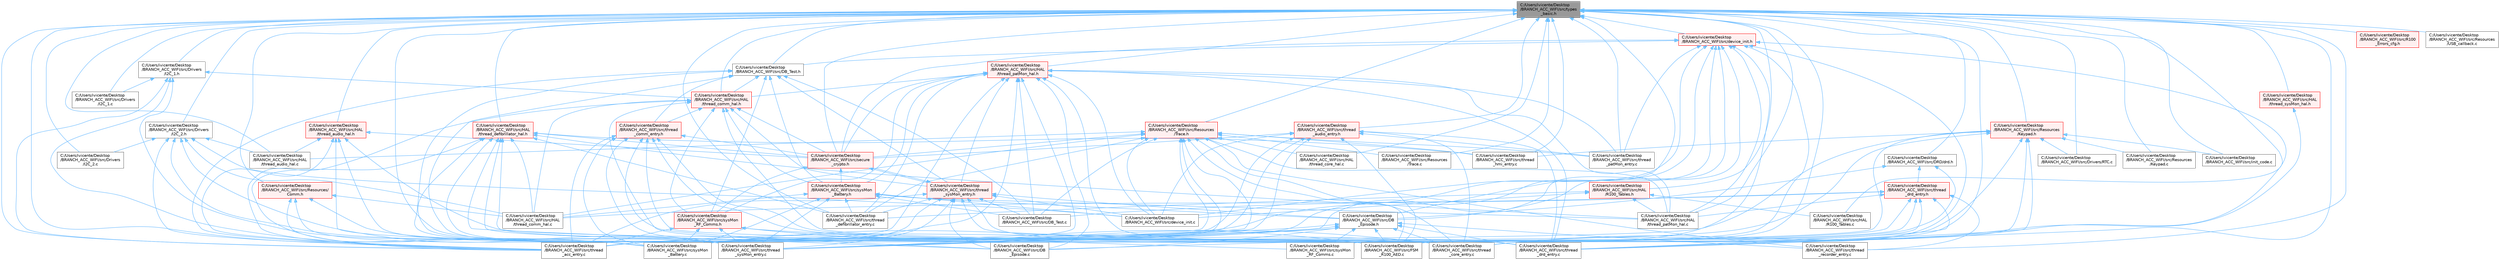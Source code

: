 digraph "C:/Users/ivicente/Desktop/BRANCH_ACC_WIFI/src/types_basic.h"
{
 // LATEX_PDF_SIZE
  bgcolor="transparent";
  edge [fontname=Helvetica,fontsize=10,labelfontname=Helvetica,labelfontsize=10];
  node [fontname=Helvetica,fontsize=10,shape=box,height=0.2,width=0.4];
  Node1 [id="Node000001",label="C:/Users/ivicente/Desktop\l/BRANCH_ACC_WIFI/src/types\l_basic.h",height=0.2,width=0.4,color="gray40", fillcolor="grey60", style="filled", fontcolor="black",tooltip="Basic Types' definition."];
  Node1 -> Node2 [id="edge1_Node000001_Node000002",dir="back",color="steelblue1",style="solid",tooltip=" "];
  Node2 [id="Node000002",label="C:/Users/ivicente/Desktop\l/BRANCH_ACC_WIFI/src/DB\l_Episode.h",height=0.2,width=0.4,color="grey40", fillcolor="white", style="filled",URL="$a00005.html",tooltip="Episode header file."];
  Node2 -> Node3 [id="edge2_Node000002_Node000003",dir="back",color="steelblue1",style="solid",tooltip=" "];
  Node3 [id="Node000003",label="C:/Users/ivicente/Desktop\l/BRANCH_ACC_WIFI/src/DB\l_Episode.c",height=0.2,width=0.4,color="grey40", fillcolor="white", style="filled",URL="$a00002.html",tooltip=" "];
  Node2 -> Node4 [id="edge3_Node000002_Node000004",dir="back",color="steelblue1",style="solid",tooltip=" "];
  Node4 [id="Node000004",label="C:/Users/ivicente/Desktop\l/BRANCH_ACC_WIFI/src/FSM\l_R100_AED.c",height=0.2,width=0.4,color="grey40", fillcolor="white", style="filled",URL="$a00023.html",tooltip=" "];
  Node2 -> Node5 [id="edge4_Node000002_Node000005",dir="back",color="steelblue1",style="solid",tooltip=" "];
  Node5 [id="Node000005",label="C:/Users/ivicente/Desktop\l/BRANCH_ACC_WIFI/src/sysMon\l_Battery.c",height=0.2,width=0.4,color="grey40", fillcolor="white", style="filled",URL="$a00053.html",tooltip="Battery functions executed in the context of the SysMon thread."];
  Node2 -> Node6 [id="edge5_Node000002_Node000006",dir="back",color="steelblue1",style="solid",tooltip=" "];
  Node6 [id="Node000006",label="C:/Users/ivicente/Desktop\l/BRANCH_ACC_WIFI/src/sysMon\l_RF_Comms.c",height=0.2,width=0.4,color="grey40", fillcolor="white", style="filled",URL="$a00059.html",tooltip="RF communications executed in the context of the SysMon thread."];
  Node2 -> Node7 [id="edge6_Node000002_Node000007",dir="back",color="steelblue1",style="solid",tooltip=" "];
  Node7 [id="Node000007",label="C:/Users/ivicente/Desktop\l/BRANCH_ACC_WIFI/src/thread\l_acc_entry.c",height=0.2,width=0.4,color="grey40", fillcolor="white", style="filled",URL="$a00065.html",tooltip=" "];
  Node2 -> Node8 [id="edge7_Node000002_Node000008",dir="back",color="steelblue1",style="solid",tooltip=" "];
  Node8 [id="Node000008",label="C:/Users/ivicente/Desktop\l/BRANCH_ACC_WIFI/src/thread\l_core_entry.c",height=0.2,width=0.4,color="grey40", fillcolor="white", style="filled",URL="$a00086.html",tooltip=" "];
  Node2 -> Node9 [id="edge8_Node000002_Node000009",dir="back",color="steelblue1",style="solid",tooltip=" "];
  Node9 [id="Node000009",label="C:/Users/ivicente/Desktop\l/BRANCH_ACC_WIFI/src/thread\l_drd_entry.c",height=0.2,width=0.4,color="grey40", fillcolor="white", style="filled",URL="$a00098.html",tooltip=" "];
  Node2 -> Node10 [id="edge9_Node000002_Node000010",dir="back",color="steelblue1",style="solid",tooltip=" "];
  Node10 [id="Node000010",label="C:/Users/ivicente/Desktop\l/BRANCH_ACC_WIFI/src/thread\l_recorder_entry.c",height=0.2,width=0.4,color="grey40", fillcolor="white", style="filled",URL="$a00122.html",tooltip=" "];
  Node2 -> Node11 [id="edge10_Node000002_Node000011",dir="back",color="steelblue1",style="solid",tooltip=" "];
  Node11 [id="Node000011",label="C:/Users/ivicente/Desktop\l/BRANCH_ACC_WIFI/src/thread\l_sysMon_entry.c",height=0.2,width=0.4,color="grey40", fillcolor="white", style="filled",URL="$a00128.html",tooltip=" "];
  Node1 -> Node12 [id="edge11_Node000001_Node000012",dir="back",color="steelblue1",style="solid",tooltip=" "];
  Node12 [id="Node000012",label="C:/Users/ivicente/Desktop\l/BRANCH_ACC_WIFI/src/DB_Test.h",height=0.2,width=0.4,color="grey40", fillcolor="white", style="filled",URL="$a00011.html",tooltip="Test File header file."];
  Node12 -> Node13 [id="edge12_Node000012_Node000013",dir="back",color="steelblue1",style="solid",tooltip=" "];
  Node13 [id="Node000013",label="C:/Users/ivicente/Desktop\l/BRANCH_ACC_WIFI/src/DB_Test.c",height=0.2,width=0.4,color="grey40", fillcolor="white", style="filled",URL="$a00008.html",tooltip=" "];
  Node12 -> Node14 [id="edge13_Node000012_Node000014",dir="back",color="steelblue1",style="solid",tooltip=" "];
  Node14 [id="Node000014",label="C:/Users/ivicente/Desktop\l/BRANCH_ACC_WIFI/src/HAL\l/thread_comm_hal.h",height=0.2,width=0.4,color="red", fillcolor="#FFF0F0", style="filled",URL="$a00191.html",tooltip="Header with functions related to the HAL Comm."];
  Node14 -> Node4 [id="edge14_Node000014_Node000004",dir="back",color="steelblue1",style="solid",tooltip=" "];
  Node14 -> Node15 [id="edge15_Node000014_Node000015",dir="back",color="steelblue1",style="solid",tooltip=" "];
  Node15 [id="Node000015",label="C:/Users/ivicente/Desktop\l/BRANCH_ACC_WIFI/src/HAL\l/thread_comm_hal.c",height=0.2,width=0.4,color="grey40", fillcolor="white", style="filled",URL="$a00188.html",tooltip="HAL for Comm Thread."];
  Node14 -> Node17 [id="edge16_Node000014_Node000017",dir="back",color="steelblue1",style="solid",tooltip=" "];
  Node17 [id="Node000017",label="C:/Users/ivicente/Desktop\l/BRANCH_ACC_WIFI/src/secure\l_crypto.h",height=0.2,width=0.4,color="red", fillcolor="#FFF0F0", style="filled",URL="$a00050.html",tooltip="NetX secure for check certificates."];
  Node17 -> Node19 [id="edge17_Node000017_Node000019",dir="back",color="steelblue1",style="solid",tooltip=" "];
  Node19 [id="Node000019",label="C:/Users/ivicente/Desktop\l/BRANCH_ACC_WIFI/src/sysMon\l_Battery.h",height=0.2,width=0.4,color="red", fillcolor="#FFF0F0", style="filled",URL="$a00056.html",tooltip="Header with functions related to the battery services."];
  Node19 -> Node2 [id="edge18_Node000019_Node000002",dir="back",color="steelblue1",style="solid",tooltip=" "];
  Node19 -> Node13 [id="edge19_Node000019_Node000013",dir="back",color="steelblue1",style="solid",tooltip=" "];
  Node19 -> Node15 [id="edge20_Node000019_Node000015",dir="back",color="steelblue1",style="solid",tooltip=" "];
  Node19 -> Node21 [id="edge21_Node000019_Node000021",dir="back",color="steelblue1",style="solid",tooltip=" "];
  Node21 [id="Node000021",label="C:/Users/ivicente/Desktop\l/BRANCH_ACC_WIFI/src/HAL\l/thread_patMon_hal.c",height=0.2,width=0.4,color="grey40", fillcolor="white", style="filled",URL="$a00218.html",tooltip=" "];
  Node19 -> Node22 [id="edge22_Node000019_Node000022",dir="back",color="steelblue1",style="solid",tooltip=" "];
  Node22 [id="Node000022",label="C:/Users/ivicente/Desktop\l/BRANCH_ACC_WIFI/src/device_init.c",height=0.2,width=0.4,color="grey40", fillcolor="white", style="filled",URL="$a00014.html",tooltip=" "];
  Node19 -> Node5 [id="edge23_Node000019_Node000005",dir="back",color="steelblue1",style="solid",tooltip=" "];
  Node19 -> Node24 [id="edge24_Node000019_Node000024",dir="back",color="steelblue1",style="solid",tooltip=" "];
  Node24 [id="Node000024",label="C:/Users/ivicente/Desktop\l/BRANCH_ACC_WIFI/src/thread\l_defibrillator_entry.c",height=0.2,width=0.4,color="grey40", fillcolor="white", style="filled",URL="$a00092.html",tooltip=" "];
  Node19 -> Node11 [id="edge25_Node000019_Node000011",dir="back",color="steelblue1",style="solid",tooltip=" "];
  Node17 -> Node25 [id="edge26_Node000017_Node000025",dir="back",color="steelblue1",style="solid",tooltip=" "];
  Node25 [id="Node000025",label="C:/Users/ivicente/Desktop\l/BRANCH_ACC_WIFI/src/sysMon\l_RF_Comms.h",height=0.2,width=0.4,color="red", fillcolor="#FFF0F0", style="filled",URL="$a00062.html",tooltip="Header with functions related to the RF comms services."];
  Node25 -> Node4 [id="edge27_Node000025_Node000004",dir="back",color="steelblue1",style="solid",tooltip=" "];
  Node25 -> Node5 [id="edge28_Node000025_Node000005",dir="back",color="steelblue1",style="solid",tooltip=" "];
  Node25 -> Node6 [id="edge29_Node000025_Node000006",dir="back",color="steelblue1",style="solid",tooltip=" "];
  Node25 -> Node7 [id="edge30_Node000025_Node000007",dir="back",color="steelblue1",style="solid",tooltip=" "];
  Node25 -> Node8 [id="edge31_Node000025_Node000008",dir="back",color="steelblue1",style="solid",tooltip=" "];
  Node25 -> Node11 [id="edge32_Node000025_Node000011",dir="back",color="steelblue1",style="solid",tooltip=" "];
  Node17 -> Node26 [id="edge33_Node000017_Node000026",dir="back",color="steelblue1",style="solid",tooltip=" "];
  Node26 [id="Node000026",label="C:/Users/ivicente/Desktop\l/BRANCH_ACC_WIFI/src/thread\l_sysMon_entry.h",height=0.2,width=0.4,color="red", fillcolor="#FFF0F0", style="filled",URL="$a00131.html",tooltip="Header with functions related to the system monitor service."];
  Node26 -> Node3 [id="edge34_Node000026_Node000003",dir="back",color="steelblue1",style="solid",tooltip=" "];
  Node26 -> Node2 [id="edge35_Node000026_Node000002",dir="back",color="steelblue1",style="solid",tooltip=" "];
  Node26 -> Node13 [id="edge36_Node000026_Node000013",dir="back",color="steelblue1",style="solid",tooltip=" "];
  Node26 -> Node22 [id="edge37_Node000026_Node000022",dir="back",color="steelblue1",style="solid",tooltip=" "];
  Node26 -> Node17 [id="edge38_Node000026_Node000017",dir="back",color="steelblue1",style="solid",tooltip=" "];
  Node26 -> Node5 [id="edge39_Node000026_Node000005",dir="back",color="steelblue1",style="solid",tooltip=" "];
  Node26 -> Node7 [id="edge40_Node000026_Node000007",dir="back",color="steelblue1",style="solid",tooltip=" "];
  Node26 -> Node8 [id="edge41_Node000026_Node000008",dir="back",color="steelblue1",style="solid",tooltip=" "];
  Node26 -> Node24 [id="edge42_Node000026_Node000024",dir="back",color="steelblue1",style="solid",tooltip=" "];
  Node26 -> Node9 [id="edge43_Node000026_Node000009",dir="back",color="steelblue1",style="solid",tooltip=" "];
  Node26 -> Node11 [id="edge44_Node000026_Node000011",dir="back",color="steelblue1",style="solid",tooltip=" "];
  Node14 -> Node19 [id="edge45_Node000014_Node000019",dir="back",color="steelblue1",style="solid",tooltip=" "];
  Node14 -> Node25 [id="edge46_Node000014_Node000025",dir="back",color="steelblue1",style="solid",tooltip=" "];
  Node14 -> Node7 [id="edge47_Node000014_Node000007",dir="back",color="steelblue1",style="solid",tooltip=" "];
  Node14 -> Node31 [id="edge48_Node000014_Node000031",dir="back",color="steelblue1",style="solid",tooltip=" "];
  Node31 [id="Node000031",label="C:/Users/ivicente/Desktop\l/BRANCH_ACC_WIFI/src/thread\l_comm_entry.h",height=0.2,width=0.4,color="red", fillcolor="#FFF0F0", style="filled",URL="$a00083.html",tooltip="Header for Comm Thread entry."];
  Node31 -> Node3 [id="edge49_Node000031_Node000003",dir="back",color="steelblue1",style="solid",tooltip=" "];
  Node31 -> Node4 [id="edge50_Node000031_Node000004",dir="back",color="steelblue1",style="solid",tooltip=" "];
  Node31 -> Node17 [id="edge51_Node000031_Node000017",dir="back",color="steelblue1",style="solid",tooltip=" "];
  Node31 -> Node5 [id="edge52_Node000031_Node000005",dir="back",color="steelblue1",style="solid",tooltip=" "];
  Node31 -> Node7 [id="edge53_Node000031_Node000007",dir="back",color="steelblue1",style="solid",tooltip=" "];
  Node31 -> Node8 [id="edge54_Node000031_Node000008",dir="back",color="steelblue1",style="solid",tooltip=" "];
  Node31 -> Node9 [id="edge55_Node000031_Node000009",dir="back",color="steelblue1",style="solid",tooltip=" "];
  Node31 -> Node11 [id="edge56_Node000031_Node000011",dir="back",color="steelblue1",style="solid",tooltip=" "];
  Node14 -> Node9 [id="edge57_Node000014_Node000009",dir="back",color="steelblue1",style="solid",tooltip=" "];
  Node14 -> Node26 [id="edge58_Node000014_Node000026",dir="back",color="steelblue1",style="solid",tooltip=" "];
  Node12 -> Node5 [id="edge59_Node000012_Node000005",dir="back",color="steelblue1",style="solid",tooltip=" "];
  Node12 -> Node19 [id="edge60_Node000012_Node000019",dir="back",color="steelblue1",style="solid",tooltip=" "];
  Node12 -> Node25 [id="edge61_Node000012_Node000025",dir="back",color="steelblue1",style="solid",tooltip=" "];
  Node12 -> Node7 [id="edge62_Node000012_Node000007",dir="back",color="steelblue1",style="solid",tooltip=" "];
  Node12 -> Node31 [id="edge63_Node000012_Node000031",dir="back",color="steelblue1",style="solid",tooltip=" "];
  Node12 -> Node11 [id="edge64_Node000012_Node000011",dir="back",color="steelblue1",style="solid",tooltip=" "];
  Node12 -> Node26 [id="edge65_Node000012_Node000026",dir="back",color="steelblue1",style="solid",tooltip=" "];
  Node1 -> Node32 [id="edge66_Node000001_Node000032",dir="back",color="steelblue1",style="solid",tooltip=" "];
  Node32 [id="Node000032",label="C:/Users/ivicente/Desktop\l/BRANCH_ACC_WIFI/src/DRD/drd.h",height=0.2,width=0.4,color="grey40", fillcolor="white", style="filled",URL="$a00140.html",tooltip="Basic Types Definition."];
  Node32 -> Node2 [id="edge67_Node000032_Node000002",dir="back",color="steelblue1",style="solid",tooltip=" "];
  Node32 -> Node4 [id="edge68_Node000032_Node000004",dir="back",color="steelblue1",style="solid",tooltip=" "];
  Node32 -> Node33 [id="edge69_Node000032_Node000033",dir="back",color="steelblue1",style="solid",tooltip=" "];
  Node33 [id="Node000033",label="C:/Users/ivicente/Desktop\l/BRANCH_ACC_WIFI/src/thread\l_drd_entry.h",height=0.2,width=0.4,color="red", fillcolor="#FFF0F0", style="filled",URL="$a00101.html",tooltip=" "];
  Node33 -> Node3 [id="edge70_Node000033_Node000003",dir="back",color="steelblue1",style="solid",tooltip=" "];
  Node33 -> Node13 [id="edge71_Node000033_Node000013",dir="back",color="steelblue1",style="solid",tooltip=" "];
  Node33 -> Node4 [id="edge72_Node000033_Node000004",dir="back",color="steelblue1",style="solid",tooltip=" "];
  Node33 -> Node15 [id="edge73_Node000033_Node000015",dir="back",color="steelblue1",style="solid",tooltip=" "];
  Node33 -> Node21 [id="edge74_Node000033_Node000021",dir="back",color="steelblue1",style="solid",tooltip=" "];
  Node33 -> Node8 [id="edge75_Node000033_Node000008",dir="back",color="steelblue1",style="solid",tooltip=" "];
  Node33 -> Node9 [id="edge76_Node000033_Node000009",dir="back",color="steelblue1",style="solid",tooltip=" "];
  Node33 -> Node10 [id="edge77_Node000033_Node000010",dir="back",color="steelblue1",style="solid",tooltip=" "];
  Node1 -> Node35 [id="edge78_Node000001_Node000035",dir="back",color="steelblue1",style="solid",tooltip=" "];
  Node35 [id="Node000035",label="C:/Users/ivicente/Desktop\l/BRANCH_ACC_WIFI/src/Drivers\l/I2C_1.c",height=0.2,width=0.4,color="grey40", fillcolor="white", style="filled",URL="$a00158.html",tooltip="All functions related to the I2C-1."];
  Node1 -> Node36 [id="edge79_Node000001_Node000036",dir="back",color="steelblue1",style="solid",tooltip=" "];
  Node36 [id="Node000036",label="C:/Users/ivicente/Desktop\l/BRANCH_ACC_WIFI/src/Drivers\l/I2C_1.h",height=0.2,width=0.4,color="grey40", fillcolor="white", style="filled",URL="$a00161.html",tooltip="Header with functions related to the I2C-1."];
  Node36 -> Node35 [id="edge80_Node000036_Node000035",dir="back",color="steelblue1",style="solid",tooltip=" "];
  Node36 -> Node14 [id="edge81_Node000036_Node000014",dir="back",color="steelblue1",style="solid",tooltip=" "];
  Node36 -> Node5 [id="edge82_Node000036_Node000005",dir="back",color="steelblue1",style="solid",tooltip=" "];
  Node36 -> Node7 [id="edge83_Node000036_Node000007",dir="back",color="steelblue1",style="solid",tooltip=" "];
  Node36 -> Node11 [id="edge84_Node000036_Node000011",dir="back",color="steelblue1",style="solid",tooltip=" "];
  Node1 -> Node37 [id="edge85_Node000001_Node000037",dir="back",color="steelblue1",style="solid",tooltip=" "];
  Node37 [id="Node000037",label="C:/Users/ivicente/Desktop\l/BRANCH_ACC_WIFI/src/Drivers\l/I2C_2.c",height=0.2,width=0.4,color="grey40", fillcolor="white", style="filled",URL="$a00164.html",tooltip="All functions related to the I2C-2."];
  Node1 -> Node38 [id="edge86_Node000001_Node000038",dir="back",color="steelblue1",style="solid",tooltip=" "];
  Node38 [id="Node000038",label="C:/Users/ivicente/Desktop\l/BRANCH_ACC_WIFI/src/Drivers\l/I2C_2.h",height=0.2,width=0.4,color="grey40", fillcolor="white", style="filled",URL="$a00167.html",tooltip="Header with functions related to the I2C-2."];
  Node38 -> Node37 [id="edge87_Node000038_Node000037",dir="back",color="steelblue1",style="solid",tooltip=" "];
  Node38 -> Node39 [id="edge88_Node000038_Node000039",dir="back",color="steelblue1",style="solid",tooltip=" "];
  Node39 [id="Node000039",label="C:/Users/ivicente/Desktop\l/BRANCH_ACC_WIFI/src/HAL\l/thread_audio_hal.c",height=0.2,width=0.4,color="grey40", fillcolor="white", style="filled",URL="$a00182.html",tooltip=" "];
  Node38 -> Node15 [id="edge89_Node000038_Node000015",dir="back",color="steelblue1",style="solid",tooltip=" "];
  Node38 -> Node22 [id="edge90_Node000038_Node000022",dir="back",color="steelblue1",style="solid",tooltip=" "];
  Node38 -> Node5 [id="edge91_Node000038_Node000005",dir="back",color="steelblue1",style="solid",tooltip=" "];
  Node38 -> Node7 [id="edge92_Node000038_Node000007",dir="back",color="steelblue1",style="solid",tooltip=" "];
  Node38 -> Node11 [id="edge93_Node000038_Node000011",dir="back",color="steelblue1",style="solid",tooltip=" "];
  Node1 -> Node40 [id="edge94_Node000001_Node000040",dir="back",color="steelblue1",style="solid",tooltip=" "];
  Node40 [id="Node000040",label="C:/Users/ivicente/Desktop\l/BRANCH_ACC_WIFI/src/Drivers/RTC.c",height=0.2,width=0.4,color="grey40", fillcolor="white", style="filled",URL="$a00170.html",tooltip="All functions related to the RTC."];
  Node1 -> Node4 [id="edge95_Node000001_Node000004",dir="back",color="steelblue1",style="solid",tooltip=" "];
  Node1 -> Node41 [id="edge96_Node000001_Node000041",dir="back",color="steelblue1",style="solid",tooltip=" "];
  Node41 [id="Node000041",label="C:/Users/ivicente/Desktop\l/BRANCH_ACC_WIFI/src/HAL\l/R100_Tables.c",height=0.2,width=0.4,color="grey40", fillcolor="white", style="filled",URL="$a00176.html",tooltip="Zp and Pulse tables definitions."];
  Node1 -> Node42 [id="edge97_Node000001_Node000042",dir="back",color="steelblue1",style="solid",tooltip=" "];
  Node42 [id="Node000042",label="C:/Users/ivicente/Desktop\l/BRANCH_ACC_WIFI/src/HAL\l/R100_Tables.h",height=0.2,width=0.4,color="red", fillcolor="#FFF0F0", style="filled",URL="$a00179.html",tooltip="Header with ZP and Pulse tables definitions."];
  Node42 -> Node41 [id="edge98_Node000042_Node000041",dir="back",color="steelblue1",style="solid",tooltip=" "];
  Node42 -> Node21 [id="edge99_Node000042_Node000021",dir="back",color="steelblue1",style="solid",tooltip=" "];
  Node42 -> Node22 [id="edge100_Node000042_Node000022",dir="back",color="steelblue1",style="solid",tooltip=" "];
  Node42 -> Node24 [id="edge101_Node000042_Node000024",dir="back",color="steelblue1",style="solid",tooltip=" "];
  Node1 -> Node39 [id="edge102_Node000001_Node000039",dir="back",color="steelblue1",style="solid",tooltip=" "];
  Node1 -> Node43 [id="edge103_Node000001_Node000043",dir="back",color="steelblue1",style="solid",tooltip=" "];
  Node43 [id="Node000043",label="C:/Users/ivicente/Desktop\l/BRANCH_ACC_WIFI/src/HAL\l/thread_audio_hal.h",height=0.2,width=0.4,color="red", fillcolor="#FFF0F0", style="filled",URL="$a00185.html",tooltip="Header with functions related to the audio BSP service."];
  Node43 -> Node39 [id="edge104_Node000043_Node000039",dir="back",color="steelblue1",style="solid",tooltip=" "];
  Node43 -> Node17 [id="edge105_Node000043_Node000017",dir="back",color="steelblue1",style="solid",tooltip=" "];
  Node43 -> Node5 [id="edge106_Node000043_Node000005",dir="back",color="steelblue1",style="solid",tooltip=" "];
  Node43 -> Node7 [id="edge107_Node000043_Node000007",dir="back",color="steelblue1",style="solid",tooltip=" "];
  Node43 -> Node8 [id="edge108_Node000043_Node000008",dir="back",color="steelblue1",style="solid",tooltip=" "];
  Node43 -> Node11 [id="edge109_Node000043_Node000011",dir="back",color="steelblue1",style="solid",tooltip=" "];
  Node1 -> Node14 [id="edge110_Node000001_Node000014",dir="back",color="steelblue1",style="solid",tooltip=" "];
  Node1 -> Node44 [id="edge111_Node000001_Node000044",dir="back",color="steelblue1",style="solid",tooltip=" "];
  Node44 [id="Node000044",label="C:/Users/ivicente/Desktop\l/BRANCH_ACC_WIFI/src/HAL\l/thread_core_hal.c",height=0.2,width=0.4,color="grey40", fillcolor="white", style="filled",URL="$a00194.html",tooltip=" "];
  Node1 -> Node45 [id="edge112_Node000001_Node000045",dir="back",color="steelblue1",style="solid",tooltip=" "];
  Node45 [id="Node000045",label="C:/Users/ivicente/Desktop\l/BRANCH_ACC_WIFI/src/HAL\l/thread_defibrillator_hal.h",height=0.2,width=0.4,color="red", fillcolor="#FFF0F0", style="filled",URL="$a00203.html",tooltip="Header with functions related to the defibrillator BSP service."];
  Node45 -> Node3 [id="edge113_Node000045_Node000003",dir="back",color="steelblue1",style="solid",tooltip=" "];
  Node45 -> Node4 [id="edge114_Node000045_Node000004",dir="back",color="steelblue1",style="solid",tooltip=" "];
  Node45 -> Node15 [id="edge115_Node000045_Node000015",dir="back",color="steelblue1",style="solid",tooltip=" "];
  Node45 -> Node21 [id="edge116_Node000045_Node000021",dir="back",color="steelblue1",style="solid",tooltip=" "];
  Node45 -> Node17 [id="edge117_Node000045_Node000017",dir="back",color="steelblue1",style="solid",tooltip=" "];
  Node45 -> Node5 [id="edge118_Node000045_Node000005",dir="back",color="steelblue1",style="solid",tooltip=" "];
  Node45 -> Node7 [id="edge119_Node000045_Node000007",dir="back",color="steelblue1",style="solid",tooltip=" "];
  Node45 -> Node8 [id="edge120_Node000045_Node000008",dir="back",color="steelblue1",style="solid",tooltip=" "];
  Node45 -> Node24 [id="edge121_Node000045_Node000024",dir="back",color="steelblue1",style="solid",tooltip=" "];
  Node45 -> Node29 [id="edge122_Node000045_Node000029",dir="back",color="steelblue1",style="solid",tooltip=" "];
  Node29 [id="Node000029",label="C:/Users/ivicente/Desktop\l/BRANCH_ACC_WIFI/src/thread\l_hmi_entry.c",height=0.2,width=0.4,color="grey40", fillcolor="white", style="filled",URL="$a00110.html",tooltip=" "];
  Node45 -> Node11 [id="edge123_Node000045_Node000011",dir="back",color="steelblue1",style="solid",tooltip=" "];
  Node1 -> Node21 [id="edge124_Node000001_Node000021",dir="back",color="steelblue1",style="solid",tooltip=" "];
  Node1 -> Node46 [id="edge125_Node000001_Node000046",dir="back",color="steelblue1",style="solid",tooltip=" "];
  Node46 [id="Node000046",label="C:/Users/ivicente/Desktop\l/BRANCH_ACC_WIFI/src/HAL\l/thread_patMon_hal.h",height=0.2,width=0.4,color="red", fillcolor="#FFF0F0", style="filled",URL="$a00221.html",tooltip="Header with functions related to the patMon BSP service."];
  Node46 -> Node3 [id="edge126_Node000046_Node000003",dir="back",color="steelblue1",style="solid",tooltip=" "];
  Node46 -> Node13 [id="edge127_Node000046_Node000013",dir="back",color="steelblue1",style="solid",tooltip=" "];
  Node46 -> Node4 [id="edge128_Node000046_Node000004",dir="back",color="steelblue1",style="solid",tooltip=" "];
  Node46 -> Node14 [id="edge129_Node000046_Node000014",dir="back",color="steelblue1",style="solid",tooltip=" "];
  Node46 -> Node21 [id="edge130_Node000046_Node000021",dir="back",color="steelblue1",style="solid",tooltip=" "];
  Node46 -> Node22 [id="edge131_Node000046_Node000022",dir="back",color="steelblue1",style="solid",tooltip=" "];
  Node46 -> Node17 [id="edge132_Node000046_Node000017",dir="back",color="steelblue1",style="solid",tooltip=" "];
  Node46 -> Node5 [id="edge133_Node000046_Node000005",dir="back",color="steelblue1",style="solid",tooltip=" "];
  Node46 -> Node19 [id="edge134_Node000046_Node000019",dir="back",color="steelblue1",style="solid",tooltip=" "];
  Node46 -> Node25 [id="edge135_Node000046_Node000025",dir="back",color="steelblue1",style="solid",tooltip=" "];
  Node46 -> Node7 [id="edge136_Node000046_Node000007",dir="back",color="steelblue1",style="solid",tooltip=" "];
  Node46 -> Node24 [id="edge137_Node000046_Node000024",dir="back",color="steelblue1",style="solid",tooltip=" "];
  Node46 -> Node9 [id="edge138_Node000046_Node000009",dir="back",color="steelblue1",style="solid",tooltip=" "];
  Node46 -> Node30 [id="edge139_Node000046_Node000030",dir="back",color="steelblue1",style="solid",tooltip=" "];
  Node30 [id="Node000030",label="C:/Users/ivicente/Desktop\l/BRANCH_ACC_WIFI/src/thread\l_patMon_entry.c",height=0.2,width=0.4,color="grey40", fillcolor="white", style="filled",URL="$a00116.html",tooltip=" "];
  Node46 -> Node11 [id="edge140_Node000046_Node000011",dir="back",color="steelblue1",style="solid",tooltip=" "];
  Node46 -> Node26 [id="edge141_Node000046_Node000026",dir="back",color="steelblue1",style="solid",tooltip=" "];
  Node1 -> Node47 [id="edge142_Node000001_Node000047",dir="back",color="steelblue1",style="solid",tooltip=" "];
  Node47 [id="Node000047",label="C:/Users/ivicente/Desktop\l/BRANCH_ACC_WIFI/src/HAL\l/thread_sysMon_hal.h",height=0.2,width=0.4,color="red", fillcolor="#FFF0F0", style="filled",URL="$a00233.html",tooltip=" "];
  Node47 -> Node8 [id="edge143_Node000047_Node000008",dir="back",color="steelblue1",style="solid",tooltip=" "];
  Node1 -> Node49 [id="edge144_Node000001_Node000049",dir="back",color="steelblue1",style="solid",tooltip=" "];
  Node49 [id="Node000049",label="C:/Users/ivicente/Desktop\l/BRANCH_ACC_WIFI/src/R100\l_Errors_cfg.h",height=0.2,width=0.4,color="red", fillcolor="#FFF0F0", style="filled",URL="$a00044.html",tooltip=" "];
  Node1 -> Node51 [id="edge145_Node000001_Node000051",dir="back",color="steelblue1",style="solid",tooltip=" "];
  Node51 [id="Node000051",label="C:/Users/ivicente/Desktop\l/BRANCH_ACC_WIFI/src/Resources/\lComm.h",height=0.2,width=0.4,color="red", fillcolor="#FFF0F0", style="filled",URL="$a00239.html",tooltip=" "];
  Node51 -> Node15 [id="edge146_Node000051_Node000015",dir="back",color="steelblue1",style="solid",tooltip=" "];
  Node51 -> Node5 [id="edge147_Node000051_Node000005",dir="back",color="steelblue1",style="solid",tooltip=" "];
  Node51 -> Node7 [id="edge148_Node000051_Node000007",dir="back",color="steelblue1",style="solid",tooltip=" "];
  Node51 -> Node11 [id="edge149_Node000051_Node000011",dir="back",color="steelblue1",style="solid",tooltip=" "];
  Node1 -> Node54 [id="edge150_Node000001_Node000054",dir="back",color="steelblue1",style="solid",tooltip=" "];
  Node54 [id="Node000054",label="C:/Users/ivicente/Desktop\l/BRANCH_ACC_WIFI/src/Resources\l/Keypad.c",height=0.2,width=0.4,color="grey40", fillcolor="white", style="filled",URL="$a00242.html",tooltip="All functions related to the keyboard and LEDs manage."];
  Node1 -> Node55 [id="edge151_Node000001_Node000055",dir="back",color="steelblue1",style="solid",tooltip=" "];
  Node55 [id="Node000055",label="C:/Users/ivicente/Desktop\l/BRANCH_ACC_WIFI/src/Resources\l/Keypad.h",height=0.2,width=0.4,color="red", fillcolor="#FFF0F0", style="filled",URL="$a00245.html",tooltip="Header with functions related to the keyboard and LEDs manage."];
  Node55 -> Node40 [id="edge152_Node000055_Node000040",dir="back",color="steelblue1",style="solid",tooltip=" "];
  Node55 -> Node4 [id="edge153_Node000055_Node000004",dir="back",color="steelblue1",style="solid",tooltip=" "];
  Node55 -> Node54 [id="edge154_Node000055_Node000054",dir="back",color="steelblue1",style="solid",tooltip=" "];
  Node55 -> Node56 [id="edge155_Node000055_Node000056",dir="back",color="steelblue1",style="solid",tooltip=" "];
  Node56 [id="Node000056",label="C:/Users/ivicente/Desktop\l/BRANCH_ACC_WIFI/src/init_code.c",height=0.2,width=0.4,color="grey40", fillcolor="white", style="filled",URL="$a00032.html",tooltip=" "];
  Node55 -> Node5 [id="edge156_Node000055_Node000005",dir="back",color="steelblue1",style="solid",tooltip=" "];
  Node55 -> Node7 [id="edge157_Node000055_Node000007",dir="back",color="steelblue1",style="solid",tooltip=" "];
  Node55 -> Node8 [id="edge158_Node000055_Node000008",dir="back",color="steelblue1",style="solid",tooltip=" "];
  Node55 -> Node9 [id="edge159_Node000055_Node000009",dir="back",color="steelblue1",style="solid",tooltip=" "];
  Node55 -> Node29 [id="edge160_Node000055_Node000029",dir="back",color="steelblue1",style="solid",tooltip=" "];
  Node55 -> Node11 [id="edge161_Node000055_Node000011",dir="back",color="steelblue1",style="solid",tooltip=" "];
  Node1 -> Node57 [id="edge162_Node000001_Node000057",dir="back",color="steelblue1",style="solid",tooltip=" "];
  Node57 [id="Node000057",label="C:/Users/ivicente/Desktop\l/BRANCH_ACC_WIFI/src/Resources\l/Trace.c",height=0.2,width=0.4,color="grey40", fillcolor="white", style="filled",URL="$a00248.html",tooltip=" "];
  Node1 -> Node58 [id="edge163_Node000001_Node000058",dir="back",color="steelblue1",style="solid",tooltip=" "];
  Node58 [id="Node000058",label="C:/Users/ivicente/Desktop\l/BRANCH_ACC_WIFI/src/Resources\l/Trace.h",height=0.2,width=0.4,color="red", fillcolor="#FFF0F0", style="filled",URL="$a00251.html",tooltip=" "];
  Node58 -> Node13 [id="edge164_Node000058_Node000013",dir="back",color="steelblue1",style="solid",tooltip=" "];
  Node58 -> Node4 [id="edge165_Node000058_Node000004",dir="back",color="steelblue1",style="solid",tooltip=" "];
  Node58 -> Node39 [id="edge166_Node000058_Node000039",dir="back",color="steelblue1",style="solid",tooltip=" "];
  Node58 -> Node15 [id="edge167_Node000058_Node000015",dir="back",color="steelblue1",style="solid",tooltip=" "];
  Node58 -> Node44 [id="edge168_Node000058_Node000044",dir="back",color="steelblue1",style="solid",tooltip=" "];
  Node58 -> Node21 [id="edge169_Node000058_Node000021",dir="back",color="steelblue1",style="solid",tooltip=" "];
  Node58 -> Node57 [id="edge170_Node000058_Node000057",dir="back",color="steelblue1",style="solid",tooltip=" "];
  Node58 -> Node22 [id="edge171_Node000058_Node000022",dir="back",color="steelblue1",style="solid",tooltip=" "];
  Node58 -> Node17 [id="edge172_Node000058_Node000017",dir="back",color="steelblue1",style="solid",tooltip=" "];
  Node58 -> Node5 [id="edge173_Node000058_Node000005",dir="back",color="steelblue1",style="solid",tooltip=" "];
  Node58 -> Node7 [id="edge174_Node000058_Node000007",dir="back",color="steelblue1",style="solid",tooltip=" "];
  Node58 -> Node8 [id="edge175_Node000058_Node000008",dir="back",color="steelblue1",style="solid",tooltip=" "];
  Node58 -> Node24 [id="edge176_Node000058_Node000024",dir="back",color="steelblue1",style="solid",tooltip=" "];
  Node58 -> Node29 [id="edge177_Node000058_Node000029",dir="back",color="steelblue1",style="solid",tooltip=" "];
  Node58 -> Node30 [id="edge178_Node000058_Node000030",dir="back",color="steelblue1",style="solid",tooltip=" "];
  Node58 -> Node10 [id="edge179_Node000058_Node000010",dir="back",color="steelblue1",style="solid",tooltip=" "];
  Node58 -> Node11 [id="edge180_Node000058_Node000011",dir="back",color="steelblue1",style="solid",tooltip=" "];
  Node1 -> Node59 [id="edge181_Node000001_Node000059",dir="back",color="steelblue1",style="solid",tooltip=" "];
  Node59 [id="Node000059",label="C:/Users/ivicente/Desktop\l/BRANCH_ACC_WIFI/src/Resources\l/USB_callback.c",height=0.2,width=0.4,color="grey40", fillcolor="white", style="filled",URL="$a00254.html",tooltip=" "];
  Node1 -> Node60 [id="edge182_Node000001_Node000060",dir="back",color="steelblue1",style="solid",tooltip=" "];
  Node60 [id="Node000060",label="C:/Users/ivicente/Desktop\l/BRANCH_ACC_WIFI/src/device_init.h",height=0.2,width=0.4,color="red", fillcolor="#FFF0F0", style="filled",URL="$a00017.html",tooltip=" "];
  Node60 -> Node2 [id="edge183_Node000060_Node000002",dir="back",color="steelblue1",style="solid",tooltip=" "];
  Node60 -> Node12 [id="edge184_Node000060_Node000012",dir="back",color="steelblue1",style="solid",tooltip=" "];
  Node60 -> Node4 [id="edge185_Node000060_Node000004",dir="back",color="steelblue1",style="solid",tooltip=" "];
  Node60 -> Node21 [id="edge186_Node000060_Node000021",dir="back",color="steelblue1",style="solid",tooltip=" "];
  Node60 -> Node22 [id="edge187_Node000060_Node000022",dir="back",color="steelblue1",style="solid",tooltip=" "];
  Node60 -> Node17 [id="edge188_Node000060_Node000017",dir="back",color="steelblue1",style="solid",tooltip=" "];
  Node60 -> Node5 [id="edge189_Node000060_Node000005",dir="back",color="steelblue1",style="solid",tooltip=" "];
  Node60 -> Node6 [id="edge190_Node000060_Node000006",dir="back",color="steelblue1",style="solid",tooltip=" "];
  Node60 -> Node7 [id="edge191_Node000060_Node000007",dir="back",color="steelblue1",style="solid",tooltip=" "];
  Node60 -> Node8 [id="edge192_Node000060_Node000008",dir="back",color="steelblue1",style="solid",tooltip=" "];
  Node60 -> Node9 [id="edge193_Node000060_Node000009",dir="back",color="steelblue1",style="solid",tooltip=" "];
  Node60 -> Node30 [id="edge194_Node000060_Node000030",dir="back",color="steelblue1",style="solid",tooltip=" "];
  Node60 -> Node11 [id="edge195_Node000060_Node000011",dir="back",color="steelblue1",style="solid",tooltip=" "];
  Node1 -> Node56 [id="edge196_Node000001_Node000056",dir="back",color="steelblue1",style="solid",tooltip=" "];
  Node1 -> Node17 [id="edge197_Node000001_Node000017",dir="back",color="steelblue1",style="solid",tooltip=" "];
  Node1 -> Node5 [id="edge198_Node000001_Node000005",dir="back",color="steelblue1",style="solid",tooltip=" "];
  Node1 -> Node7 [id="edge199_Node000001_Node000007",dir="back",color="steelblue1",style="solid",tooltip=" "];
  Node1 -> Node52 [id="edge200_Node000001_Node000052",dir="back",color="steelblue1",style="solid",tooltip=" "];
  Node52 [id="Node000052",label="C:/Users/ivicente/Desktop\l/BRANCH_ACC_WIFI/src/thread\l_audio_entry.h",height=0.2,width=0.4,color="red", fillcolor="#FFF0F0", style="filled",URL="$a00077.html",tooltip="Header with functions related to the audio service."];
  Node52 -> Node4 [id="edge201_Node000052_Node000004",dir="back",color="steelblue1",style="solid",tooltip=" "];
  Node52 -> Node22 [id="edge202_Node000052_Node000022",dir="back",color="steelblue1",style="solid",tooltip=" "];
  Node52 -> Node17 [id="edge203_Node000052_Node000017",dir="back",color="steelblue1",style="solid",tooltip=" "];
  Node52 -> Node5 [id="edge204_Node000052_Node000005",dir="back",color="steelblue1",style="solid",tooltip=" "];
  Node52 -> Node7 [id="edge205_Node000052_Node000007",dir="back",color="steelblue1",style="solid",tooltip=" "];
  Node52 -> Node8 [id="edge206_Node000052_Node000008",dir="back",color="steelblue1",style="solid",tooltip=" "];
  Node52 -> Node9 [id="edge207_Node000052_Node000009",dir="back",color="steelblue1",style="solid",tooltip=" "];
  Node52 -> Node30 [id="edge208_Node000052_Node000030",dir="back",color="steelblue1",style="solid",tooltip=" "];
  Node52 -> Node11 [id="edge209_Node000052_Node000011",dir="back",color="steelblue1",style="solid",tooltip=" "];
  Node1 -> Node8 [id="edge210_Node000001_Node000008",dir="back",color="steelblue1",style="solid",tooltip=" "];
  Node1 -> Node24 [id="edge211_Node000001_Node000024",dir="back",color="steelblue1",style="solid",tooltip=" "];
  Node1 -> Node9 [id="edge212_Node000001_Node000009",dir="back",color="steelblue1",style="solid",tooltip=" "];
  Node1 -> Node29 [id="edge213_Node000001_Node000029",dir="back",color="steelblue1",style="solid",tooltip=" "];
  Node1 -> Node30 [id="edge214_Node000001_Node000030",dir="back",color="steelblue1",style="solid",tooltip=" "];
  Node1 -> Node10 [id="edge215_Node000001_Node000010",dir="back",color="steelblue1",style="solid",tooltip=" "];
  Node1 -> Node11 [id="edge216_Node000001_Node000011",dir="back",color="steelblue1",style="solid",tooltip=" "];
}
